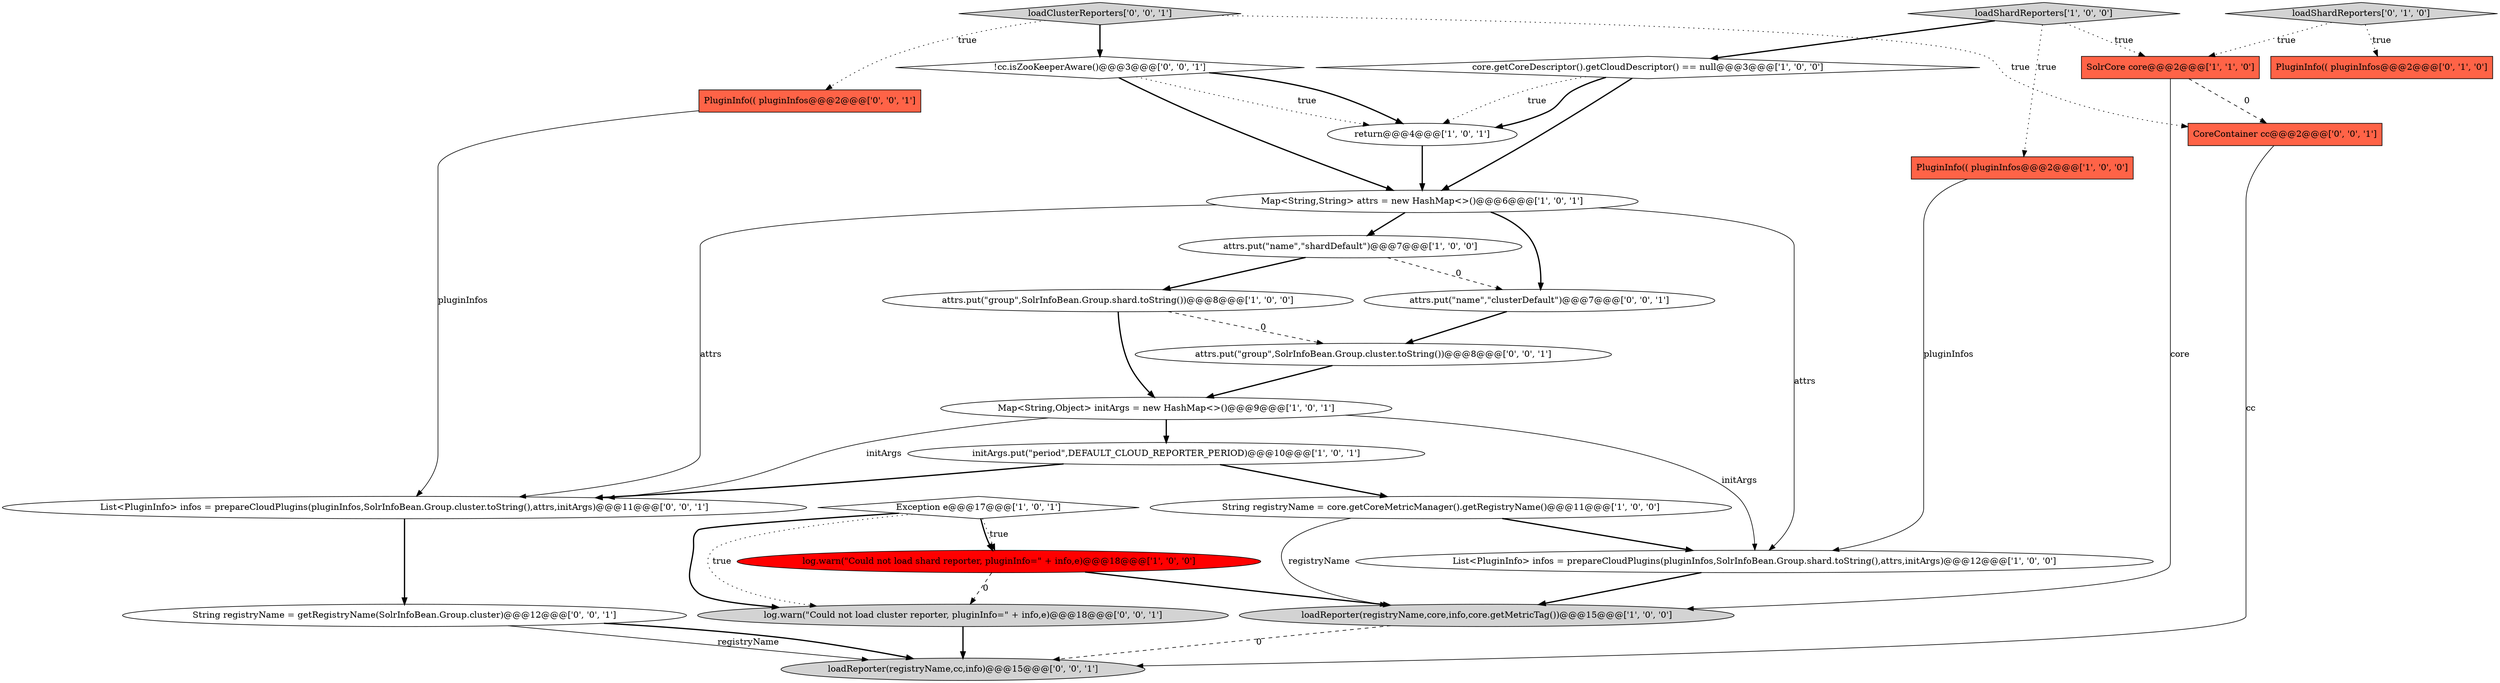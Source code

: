 digraph {
18 [style = filled, label = "PluginInfo(( pluginInfos@@@2@@@['0', '0', '1']", fillcolor = tomato, shape = box image = "AAA0AAABBB3BBB"];
9 [style = filled, label = "SolrCore core@@@2@@@['1', '1', '0']", fillcolor = tomato, shape = box image = "AAA0AAABBB1BBB"];
25 [style = filled, label = "log.warn(\"Could not load cluster reporter, pluginInfo=\" + info,e)@@@18@@@['0', '0', '1']", fillcolor = lightgray, shape = ellipse image = "AAA0AAABBB3BBB"];
6 [style = filled, label = "PluginInfo(( pluginInfos@@@2@@@['1', '0', '0']", fillcolor = tomato, shape = box image = "AAA0AAABBB1BBB"];
23 [style = filled, label = "CoreContainer cc@@@2@@@['0', '0', '1']", fillcolor = tomato, shape = box image = "AAA0AAABBB3BBB"];
20 [style = filled, label = "attrs.put(\"group\",SolrInfoBean.Group.cluster.toString())@@@8@@@['0', '0', '1']", fillcolor = white, shape = ellipse image = "AAA0AAABBB3BBB"];
1 [style = filled, label = "return@@@4@@@['1', '0', '1']", fillcolor = white, shape = ellipse image = "AAA0AAABBB1BBB"];
11 [style = filled, label = "initArgs.put(\"period\",DEFAULT_CLOUD_REPORTER_PERIOD)@@@10@@@['1', '0', '1']", fillcolor = white, shape = ellipse image = "AAA0AAABBB1BBB"];
7 [style = filled, label = "List<PluginInfo> infos = prepareCloudPlugins(pluginInfos,SolrInfoBean.Group.shard.toString(),attrs,initArgs)@@@12@@@['1', '0', '0']", fillcolor = white, shape = ellipse image = "AAA0AAABBB1BBB"];
2 [style = filled, label = "Map<String,String> attrs = new HashMap<>()@@@6@@@['1', '0', '1']", fillcolor = white, shape = ellipse image = "AAA0AAABBB1BBB"];
21 [style = filled, label = "loadReporter(registryName,cc,info)@@@15@@@['0', '0', '1']", fillcolor = lightgray, shape = ellipse image = "AAA0AAABBB3BBB"];
26 [style = filled, label = "List<PluginInfo> infos = prepareCloudPlugins(pluginInfos,SolrInfoBean.Group.cluster.toString(),attrs,initArgs)@@@11@@@['0', '0', '1']", fillcolor = white, shape = ellipse image = "AAA0AAABBB3BBB"];
19 [style = filled, label = "!cc.isZooKeeperAware()@@@3@@@['0', '0', '1']", fillcolor = white, shape = diamond image = "AAA0AAABBB3BBB"];
14 [style = filled, label = "attrs.put(\"group\",SolrInfoBean.Group.shard.toString())@@@8@@@['1', '0', '0']", fillcolor = white, shape = ellipse image = "AAA0AAABBB1BBB"];
12 [style = filled, label = "String registryName = core.getCoreMetricManager().getRegistryName()@@@11@@@['1', '0', '0']", fillcolor = white, shape = ellipse image = "AAA0AAABBB1BBB"];
22 [style = filled, label = "loadClusterReporters['0', '0', '1']", fillcolor = lightgray, shape = diamond image = "AAA0AAABBB3BBB"];
5 [style = filled, label = "attrs.put(\"name\",\"shardDefault\")@@@7@@@['1', '0', '0']", fillcolor = white, shape = ellipse image = "AAA0AAABBB1BBB"];
24 [style = filled, label = "attrs.put(\"name\",\"clusterDefault\")@@@7@@@['0', '0', '1']", fillcolor = white, shape = ellipse image = "AAA0AAABBB3BBB"];
0 [style = filled, label = "Map<String,Object> initArgs = new HashMap<>()@@@9@@@['1', '0', '1']", fillcolor = white, shape = ellipse image = "AAA0AAABBB1BBB"];
3 [style = filled, label = "Exception e@@@17@@@['1', '0', '1']", fillcolor = white, shape = diamond image = "AAA0AAABBB1BBB"];
16 [style = filled, label = "PluginInfo(( pluginInfos@@@2@@@['0', '1', '0']", fillcolor = tomato, shape = box image = "AAA0AAABBB2BBB"];
4 [style = filled, label = "core.getCoreDescriptor().getCloudDescriptor() == null@@@3@@@['1', '0', '0']", fillcolor = white, shape = diamond image = "AAA0AAABBB1BBB"];
8 [style = filled, label = "loadReporter(registryName,core,info,core.getMetricTag())@@@15@@@['1', '0', '0']", fillcolor = lightgray, shape = ellipse image = "AAA0AAABBB1BBB"];
10 [style = filled, label = "loadShardReporters['1', '0', '0']", fillcolor = lightgray, shape = diamond image = "AAA0AAABBB1BBB"];
15 [style = filled, label = "loadShardReporters['0', '1', '0']", fillcolor = lightgray, shape = diamond image = "AAA0AAABBB2BBB"];
17 [style = filled, label = "String registryName = getRegistryName(SolrInfoBean.Group.cluster)@@@12@@@['0', '0', '1']", fillcolor = white, shape = ellipse image = "AAA0AAABBB3BBB"];
13 [style = filled, label = "log.warn(\"Could not load shard reporter, pluginInfo=\" + info,e)@@@18@@@['1', '0', '0']", fillcolor = red, shape = ellipse image = "AAA1AAABBB1BBB"];
17->21 [style = solid, label="registryName"];
19->1 [style = dotted, label="true"];
10->6 [style = dotted, label="true"];
23->21 [style = solid, label="cc"];
22->18 [style = dotted, label="true"];
22->23 [style = dotted, label="true"];
26->17 [style = bold, label=""];
22->19 [style = bold, label=""];
4->1 [style = dotted, label="true"];
3->25 [style = bold, label=""];
20->0 [style = bold, label=""];
5->24 [style = dashed, label="0"];
14->20 [style = dashed, label="0"];
0->11 [style = bold, label=""];
11->12 [style = bold, label=""];
4->2 [style = bold, label=""];
19->2 [style = bold, label=""];
5->14 [style = bold, label=""];
8->21 [style = dashed, label="0"];
15->16 [style = dotted, label="true"];
13->25 [style = dashed, label="0"];
10->9 [style = dotted, label="true"];
7->8 [style = bold, label=""];
3->25 [style = dotted, label="true"];
9->23 [style = dashed, label="0"];
12->7 [style = bold, label=""];
15->9 [style = dotted, label="true"];
6->7 [style = solid, label="pluginInfos"];
24->20 [style = bold, label=""];
11->26 [style = bold, label=""];
12->8 [style = solid, label="registryName"];
19->1 [style = bold, label=""];
9->8 [style = solid, label="core"];
14->0 [style = bold, label=""];
2->26 [style = solid, label="attrs"];
10->4 [style = bold, label=""];
0->26 [style = solid, label="initArgs"];
0->7 [style = solid, label="initArgs"];
3->13 [style = bold, label=""];
4->1 [style = bold, label=""];
1->2 [style = bold, label=""];
2->24 [style = bold, label=""];
13->8 [style = bold, label=""];
18->26 [style = solid, label="pluginInfos"];
17->21 [style = bold, label=""];
25->21 [style = bold, label=""];
2->7 [style = solid, label="attrs"];
3->13 [style = dotted, label="true"];
2->5 [style = bold, label=""];
}

